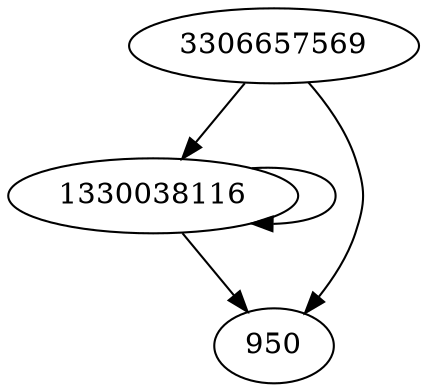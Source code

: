 digraph  {
3306657569;
1330038116;
950;
3306657569 -> 950;
3306657569 -> 1330038116;
1330038116 -> 1330038116;
1330038116 -> 950;
}

